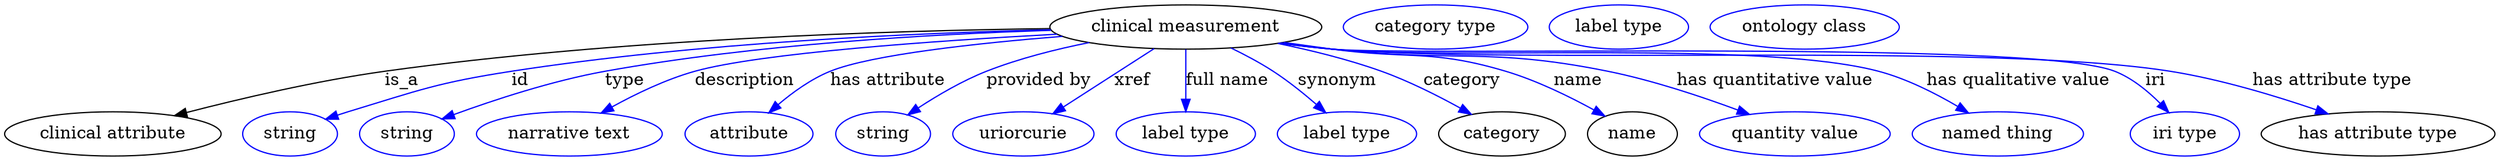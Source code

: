 digraph {
	graph [bb="0,0,2021.6,123"];
	node [label="\N"];
	"clinical measurement"	[height=0.5,
		label="clinical measurement",
		pos="957.74,105",
		width=3.0692];
	"clinical attribute"	[height=0.5,
		pos="87.742,18",
		width=2.4373];
	"clinical measurement" -> "clinical attribute"	[label=is_a,
		lp="322.74,61.5",
		pos="e,137.77,32.858 847.54,103.7 717.99,102.05 496.78,95.151 308.74,69 253.5,61.317 191.66,46.809 147.48,35.391"];
	id	[color=blue,
		height=0.5,
		label=string,
		pos="231.74,18",
		width=1.0652];
	"clinical measurement" -> id	[color=blue,
		label=id,
		lp="417.74,61.5",
		pos="e,260.79,29.778 847.87,102.86 736.96,100.33 561.05,92.537 410.74,69 351.42,59.711 337.21,53.375 279.74,36 276.65,35.066 273.47,34.053 \
270.28,33.002",
		style=solid];
	type	[color=blue,
		height=0.5,
		label=string,
		pos="326.74,18",
		width=1.0652];
	"clinical measurement" -> type	[color=blue,
		label=type,
		lp="501.74,61.5",
		pos="e,355.22,30.304 848.16,102.53 751.95,99.656 608.59,91.544 485.74,69 443.5,61.247 396.78,45.675 364.99,33.958",
		style=solid];
	description	[color=blue,
		height=0.5,
		label="narrative text",
		pos="458.74,18",
		width=2.0943];
	"clinical measurement" -> description	[color=blue,
		label=description,
		lp="599.24,61.5",
		pos="e,483.97,34.97 852.68,99.237 753.42,93.932 612.02,84.066 558.74,69 535.63,62.464 511.49,50.563 492.73,40.012",
		style=solid];
	"has attribute"	[color=blue,
		height=0.5,
		label=attribute,
		pos="603.74,18",
		width=1.4443];
	"clinical measurement" -> "has attribute"	[color=blue,
		label="has attribute",
		lp="715.74,61.5",
		pos="e,619.8,35.363 856.98,97.468 787.54,91.896 702.02,82.604 668.74,69 653.54,62.784 638.84,52.015 627.27,42.059",
		style=solid];
	"provided by"	[color=blue,
		height=0.5,
		label=string,
		pos="711.74,18",
		width=1.0652];
	"clinical measurement" -> "provided by"	[color=blue,
		label="provided by",
		lp="838.24,61.5",
		pos="e,731.83,33.507 879.19,92.341 852.18,86.95 822.12,79.377 795.74,69 776.34,61.364 756.21,49.539 740.52,39.305",
		style=solid];
	xref	[color=blue,
		height=0.5,
		label=uriorcurie,
		pos="825.74,18",
		width=1.5887];
	"clinical measurement" -> xref	[color=blue,
		label=xref,
		lp="914.24,61.5",
		pos="e,849.66,34.404 931.98,87.409 910.91,73.846 881.01,54.59 858.29,39.961",
		style=solid];
	"full name"	[color=blue,
		height=0.5,
		label="label type",
		pos="957.74,18",
		width=1.5707];
	"clinical measurement" -> "full name"	[color=blue,
		label="full name",
		lp="991.24,61.5",
		pos="e,957.74,36.175 957.74,86.799 957.74,75.163 957.74,59.548 957.74,46.237",
		style=solid];
	synonym	[color=blue,
		height=0.5,
		label="label type",
		pos="1088.7,18",
		width=1.5707];
	"clinical measurement" -> synonym	[color=blue,
		label=synonym,
		lp="1080.7,61.5",
		pos="e,1071.5,35.265 994.41,87.973 1005.7,82.489 1018,75.965 1028.7,69 1041,61.05 1053.5,50.952 1064,41.916",
		style=solid];
	category	[height=0.5,
		pos="1214.7,18",
		width=1.4263];
	"clinical measurement" -> category	[color=blue,
		label=category,
		lp="1182.2,61.5",
		pos="e,1189.7,34.007 1032.5,91.64 1059.5,86.114 1089.9,78.634 1116.7,69 1138.9,61.06 1162.4,49.183 1180.9,38.998",
		style=solid];
	name	[height=0.5,
		pos="1320.7,18",
		width=1.011];
	"clinical measurement" -> name	[color=blue,
		label=name,
		lp="1276.7,61.5",
		pos="e,1298.7,32.326 1037.4,92.451 1050.5,90.595 1064,88.72 1076.7,87 1139.3,78.533 1157.2,87.032 1217.7,69 1243.1,61.457 1269.9,48.264 \
1289.8,37.324",
		style=solid];
	"has quantitative value"	[color=blue,
		height=0.5,
		label="quantity value",
		pos="1452.7,18",
		width=2.1484];
	"clinical measurement" -> "has quantitative value"	[color=blue,
		label="has quantitative value",
		lp="1436.7,61.5",
		pos="e,1415.9,33.849 1035.4,92.198 1049.2,90.311 1063.4,88.492 1076.7,87 1176,75.932 1202.8,88.744 1300.7,69 1337,61.698 1376.6,48.492 \
1406.3,37.485",
		style=solid];
	"has qualitative value"	[color=blue,
		height=0.5,
		label="named thing",
		pos="1617.7,18",
		width=1.9318];
	"clinical measurement" -> "has qualitative value"	[color=blue,
		label="has qualitative value",
		lp="1634.2,61.5",
		pos="e,1593.8,35.092 1034.1,91.923 1048.3,90.019 1062.9,88.264 1076.7,87 1175.1,78.006 1425.3,94.217 1520.7,69 1543.4,63.026 1566.7,51.183 \
1584.9,40.522",
		style=solid];
	iri	[color=blue,
		height=0.5,
		label="iri type",
		pos="1769.7,18",
		width=1.2277];
	"clinical measurement" -> iri	[color=blue,
		label=iri,
		lp="1745.7,61.5",
		pos="e,1756.7,35.358 1033.5,91.87 1047.8,89.945 1062.7,88.197 1076.7,87 1147.2,80.991 1646.9,94.84 1712.7,69 1726.8,63.479 1739.7,52.861 \
1749.7,42.825",
		style=solid];
	"has attribute type"	[height=0.5,
		pos="1926.7,18",
		width=2.6359];
	"clinical measurement" -> "has attribute type"	[color=blue,
		label="has attribute type",
		lp="1889.7,61.5",
		pos="e,1886.1,34.286 1033.5,91.849 1047.8,89.926 1062.7,88.184 1076.7,87 1227.6,74.274 1608.2,92.676 1757.7,69 1798.6,62.532 1843.4,48.957 \
1876.6,37.582",
		style=solid];
	"named thing_category"	[color=blue,
		height=0.5,
		label="category type",
		pos="1160.7,105",
		width=2.0762];
	attribute_name	[color=blue,
		height=0.5,
		label="label type",
		pos="1309.7,105",
		width=1.5707];
	"clinical measurement_has attribute type"	[color=blue,
		height=0.5,
		label="ontology class",
		pos="1460.7,105",
		width=2.1304];
}
